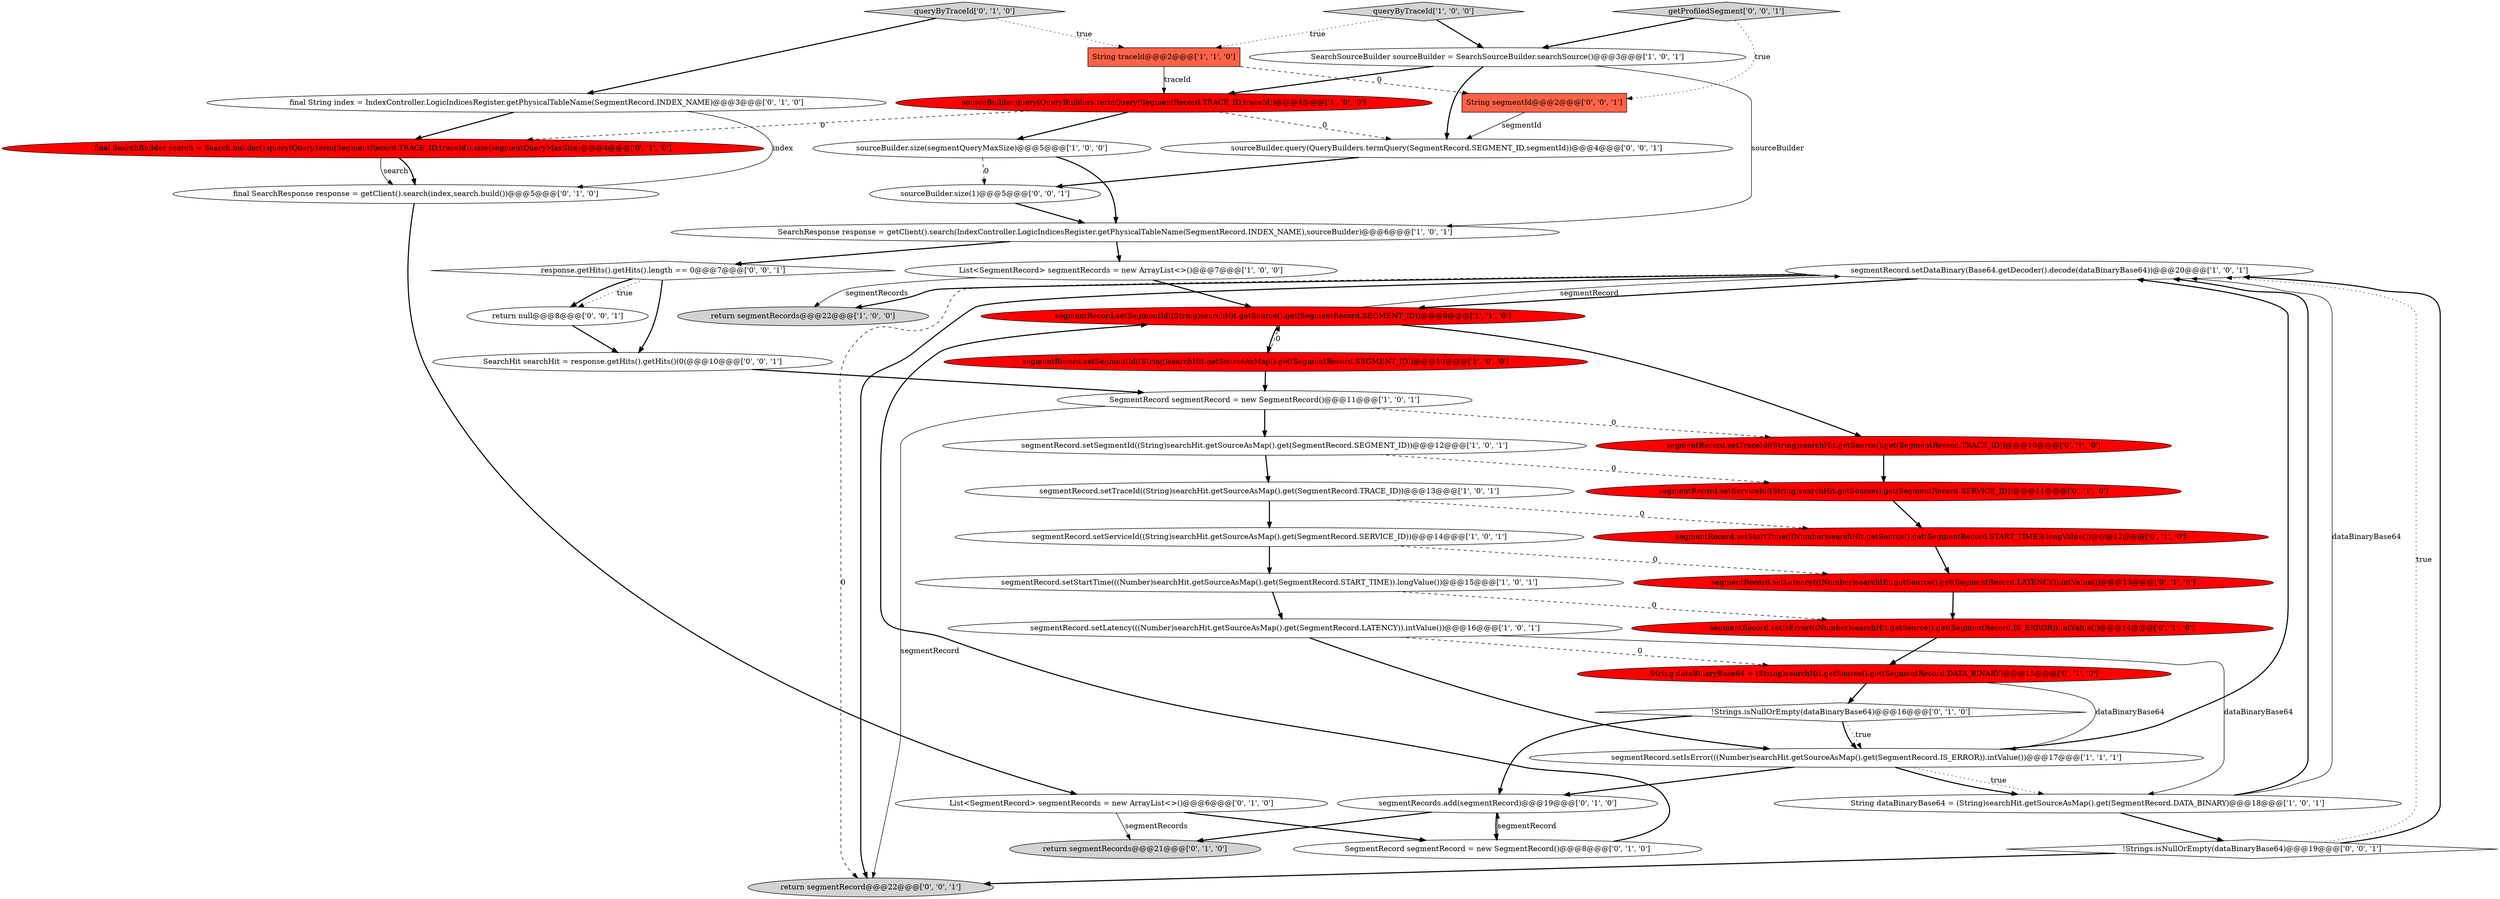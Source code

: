digraph {
3 [style = filled, label = "return segmentRecords@@@22@@@['1', '0', '0']", fillcolor = lightgray, shape = ellipse image = "AAA0AAABBB1BBB"];
42 [style = filled, label = "!Strings.isNullOrEmpty(dataBinaryBase64)@@@19@@@['0', '0', '1']", fillcolor = white, shape = diamond image = "AAA0AAABBB3BBB"];
27 [style = filled, label = "queryByTraceId['0', '1', '0']", fillcolor = lightgray, shape = diamond image = "AAA0AAABBB2BBB"];
5 [style = filled, label = "SearchSourceBuilder sourceBuilder = SearchSourceBuilder.searchSource()@@@3@@@['1', '0', '1']", fillcolor = white, shape = ellipse image = "AAA0AAABBB1BBB"];
19 [style = filled, label = "segmentRecord.setServiceId((String)searchHit.getSource().get(SegmentRecord.SERVICE_ID))@@@11@@@['0', '1', '0']", fillcolor = red, shape = ellipse image = "AAA1AAABBB2BBB"];
6 [style = filled, label = "segmentRecord.setDataBinary(Base64.getDecoder().decode(dataBinaryBase64))@@@20@@@['1', '0', '1']", fillcolor = white, shape = ellipse image = "AAA0AAABBB1BBB"];
21 [style = filled, label = "segmentRecord.setIsError(((Number)searchHit.getSource().get(SegmentRecord.IS_ERROR)).intValue())@@@14@@@['0', '1', '0']", fillcolor = red, shape = ellipse image = "AAA1AAABBB2BBB"];
22 [style = filled, label = "String dataBinaryBase64 = (String)searchHit.getSource().get(SegmentRecord.DATA_BINARY)@@@15@@@['0', '1', '0']", fillcolor = red, shape = ellipse image = "AAA1AAABBB2BBB"];
14 [style = filled, label = "segmentRecord.setTraceId((String)searchHit.getSourceAsMap().get(SegmentRecord.TRACE_ID))@@@13@@@['1', '0', '1']", fillcolor = white, shape = ellipse image = "AAA0AAABBB1BBB"];
20 [style = filled, label = "final String index = IndexController.LogicIndicesRegister.getPhysicalTableName(SegmentRecord.INDEX_NAME)@@@3@@@['0', '1', '0']", fillcolor = white, shape = ellipse image = "AAA0AAABBB2BBB"];
31 [style = filled, label = "final SearchResponse response = getClient().search(index,search.build())@@@5@@@['0', '1', '0']", fillcolor = white, shape = ellipse image = "AAA0AAABBB2BBB"];
40 [style = filled, label = "String segmentId@@@2@@@['0', '0', '1']", fillcolor = tomato, shape = box image = "AAA0AAABBB3BBB"];
24 [style = filled, label = "SegmentRecord segmentRecord = new SegmentRecord()@@@8@@@['0', '1', '0']", fillcolor = white, shape = ellipse image = "AAA0AAABBB2BBB"];
7 [style = filled, label = "queryByTraceId['1', '0', '0']", fillcolor = lightgray, shape = diamond image = "AAA0AAABBB1BBB"];
10 [style = filled, label = "List<SegmentRecord> segmentRecords = new ArrayList<>()@@@7@@@['1', '0', '0']", fillcolor = white, shape = ellipse image = "AAA0AAABBB1BBB"];
15 [style = filled, label = "String dataBinaryBase64 = (String)searchHit.getSourceAsMap().get(SegmentRecord.DATA_BINARY)@@@18@@@['1', '0', '1']", fillcolor = white, shape = ellipse image = "AAA0AAABBB1BBB"];
23 [style = filled, label = "!Strings.isNullOrEmpty(dataBinaryBase64)@@@16@@@['0', '1', '0']", fillcolor = white, shape = diamond image = "AAA0AAABBB2BBB"];
11 [style = filled, label = "segmentRecord.setStartTime(((Number)searchHit.getSourceAsMap().get(SegmentRecord.START_TIME)).longValue())@@@15@@@['1', '0', '1']", fillcolor = white, shape = ellipse image = "AAA0AAABBB1BBB"];
32 [style = filled, label = "final SearchBuilder search = Search.builder().query(Query.term(SegmentRecord.TRACE_ID,traceId)).size(segmentQueryMaxSize)@@@4@@@['0', '1', '0']", fillcolor = red, shape = ellipse image = "AAA1AAABBB2BBB"];
36 [style = filled, label = "return null@@@8@@@['0', '0', '1']", fillcolor = white, shape = ellipse image = "AAA0AAABBB3BBB"];
18 [style = filled, label = "String traceId@@@2@@@['1', '1', '0']", fillcolor = tomato, shape = box image = "AAA0AAABBB1BBB"];
13 [style = filled, label = "segmentRecord.setIsError(((Number)searchHit.getSourceAsMap().get(SegmentRecord.IS_ERROR)).intValue())@@@17@@@['1', '1', '1']", fillcolor = white, shape = ellipse image = "AAA0AAABBB1BBB"];
38 [style = filled, label = "getProfiledSegment['0', '0', '1']", fillcolor = lightgray, shape = diamond image = "AAA0AAABBB3BBB"];
29 [style = filled, label = "segmentRecords.add(segmentRecord)@@@19@@@['0', '1', '0']", fillcolor = white, shape = ellipse image = "AAA0AAABBB2BBB"];
0 [style = filled, label = "segmentRecord.setSegmentId((String)searchHit.getSourceAsMap().get(SegmentRecord.SEGMENT_ID))@@@12@@@['1', '0', '1']", fillcolor = white, shape = ellipse image = "AAA0AAABBB1BBB"];
28 [style = filled, label = "List<SegmentRecord> segmentRecords = new ArrayList<>()@@@6@@@['0', '1', '0']", fillcolor = white, shape = ellipse image = "AAA0AAABBB2BBB"];
9 [style = filled, label = "SearchResponse response = getClient().search(IndexController.LogicIndicesRegister.getPhysicalTableName(SegmentRecord.INDEX_NAME),sourceBuilder)@@@6@@@['1', '0', '1']", fillcolor = white, shape = ellipse image = "AAA0AAABBB1BBB"];
4 [style = filled, label = "sourceBuilder.query(QueryBuilders.termQuery(SegmentRecord.TRACE_ID,traceId))@@@4@@@['1', '0', '0']", fillcolor = red, shape = ellipse image = "AAA1AAABBB1BBB"];
8 [style = filled, label = "segmentRecord.setServiceId((String)searchHit.getSourceAsMap().get(SegmentRecord.SERVICE_ID))@@@14@@@['1', '0', '1']", fillcolor = white, shape = ellipse image = "AAA0AAABBB1BBB"];
30 [style = filled, label = "segmentRecord.setLatency(((Number)searchHit.getSource().get(SegmentRecord.LATENCY)).intValue())@@@13@@@['0', '1', '0']", fillcolor = red, shape = ellipse image = "AAA1AAABBB2BBB"];
16 [style = filled, label = "segmentRecord.setSegmentId((String)searchHit.getSourceAsMap().get(SegmentRecord.SEGMENT_ID))@@@10@@@['1', '0', '0']", fillcolor = red, shape = ellipse image = "AAA1AAABBB1BBB"];
1 [style = filled, label = "segmentRecord.setLatency(((Number)searchHit.getSourceAsMap().get(SegmentRecord.LATENCY)).intValue())@@@16@@@['1', '0', '1']", fillcolor = white, shape = ellipse image = "AAA0AAABBB1BBB"];
17 [style = filled, label = "segmentRecord.setSegmentId((String)searchHit.getSource().get(SegmentRecord.SEGMENT_ID))@@@9@@@['1', '1', '0']", fillcolor = red, shape = ellipse image = "AAA1AAABBB1BBB"];
37 [style = filled, label = "return segmentRecord@@@22@@@['0', '0', '1']", fillcolor = lightgray, shape = ellipse image = "AAA0AAABBB3BBB"];
25 [style = filled, label = "segmentRecord.setStartTime(((Number)searchHit.getSource().get(SegmentRecord.START_TIME)).longValue())@@@12@@@['0', '1', '0']", fillcolor = red, shape = ellipse image = "AAA1AAABBB2BBB"];
12 [style = filled, label = "SegmentRecord segmentRecord = new SegmentRecord()@@@11@@@['1', '0', '1']", fillcolor = white, shape = ellipse image = "AAA0AAABBB1BBB"];
39 [style = filled, label = "sourceBuilder.size(1)@@@5@@@['0', '0', '1']", fillcolor = white, shape = ellipse image = "AAA0AAABBB3BBB"];
41 [style = filled, label = "SearchHit searchHit = response.getHits().getHits()(0(@@@10@@@['0', '0', '1']", fillcolor = white, shape = ellipse image = "AAA0AAABBB3BBB"];
35 [style = filled, label = "sourceBuilder.query(QueryBuilders.termQuery(SegmentRecord.SEGMENT_ID,segmentId))@@@4@@@['0', '0', '1']", fillcolor = white, shape = ellipse image = "AAA0AAABBB3BBB"];
26 [style = filled, label = "segmentRecord.setTraceId((String)searchHit.getSource().get(SegmentRecord.TRACE_ID))@@@10@@@['0', '1', '0']", fillcolor = red, shape = ellipse image = "AAA1AAABBB2BBB"];
33 [style = filled, label = "return segmentRecords@@@21@@@['0', '1', '0']", fillcolor = lightgray, shape = ellipse image = "AAA0AAABBB2BBB"];
2 [style = filled, label = "sourceBuilder.size(segmentQueryMaxSize)@@@5@@@['1', '0', '0']", fillcolor = white, shape = ellipse image = "AAA0AAABBB1BBB"];
34 [style = filled, label = "response.getHits().getHits().length == 0@@@7@@@['0', '0', '1']", fillcolor = white, shape = diamond image = "AAA0AAABBB3BBB"];
6->17 [style = bold, label=""];
32->31 [style = solid, label="search"];
6->3 [style = bold, label=""];
38->5 [style = bold, label=""];
18->40 [style = dashed, label="0"];
17->26 [style = bold, label=""];
42->37 [style = bold, label=""];
22->13 [style = solid, label="dataBinaryBase64"];
12->37 [style = solid, label="segmentRecord"];
36->41 [style = bold, label=""];
5->9 [style = solid, label="sourceBuilder"];
11->1 [style = bold, label=""];
14->25 [style = dashed, label="0"];
39->9 [style = bold, label=""];
0->19 [style = dashed, label="0"];
25->30 [style = bold, label=""];
34->36 [style = dotted, label="true"];
28->33 [style = solid, label="segmentRecords"];
35->39 [style = bold, label=""];
42->6 [style = dotted, label="true"];
20->32 [style = bold, label=""];
10->17 [style = bold, label=""];
15->6 [style = bold, label=""];
34->41 [style = bold, label=""];
20->31 [style = solid, label="index"];
4->2 [style = bold, label=""];
2->9 [style = bold, label=""];
9->10 [style = bold, label=""];
26->19 [style = bold, label=""];
6->37 [style = dashed, label="0"];
12->0 [style = bold, label=""];
22->23 [style = bold, label=""];
1->13 [style = bold, label=""];
19->25 [style = bold, label=""];
1->22 [style = dashed, label="0"];
23->29 [style = bold, label=""];
6->37 [style = bold, label=""];
4->32 [style = dashed, label="0"];
12->26 [style = dashed, label="0"];
13->29 [style = bold, label=""];
0->14 [style = bold, label=""];
24->29 [style = solid, label="segmentRecord"];
7->5 [style = bold, label=""];
30->21 [style = bold, label=""];
29->33 [style = bold, label=""];
40->35 [style = solid, label="segmentId"];
15->6 [style = solid, label="dataBinaryBase64"];
15->42 [style = bold, label=""];
42->6 [style = bold, label=""];
21->22 [style = bold, label=""];
23->13 [style = bold, label=""];
10->3 [style = solid, label="segmentRecords"];
18->4 [style = solid, label="traceId"];
5->4 [style = bold, label=""];
1->15 [style = solid, label="dataBinaryBase64"];
24->17 [style = bold, label=""];
34->36 [style = bold, label=""];
23->13 [style = dotted, label="true"];
2->39 [style = dashed, label="0"];
7->18 [style = dotted, label="true"];
28->24 [style = bold, label=""];
13->15 [style = dotted, label="true"];
17->6 [style = solid, label="segmentRecord"];
14->8 [style = bold, label=""];
13->15 [style = bold, label=""];
31->28 [style = bold, label=""];
41->12 [style = bold, label=""];
13->6 [style = bold, label=""];
16->17 [style = dashed, label="0"];
8->30 [style = dashed, label="0"];
11->21 [style = dashed, label="0"];
29->24 [style = bold, label=""];
27->18 [style = dotted, label="true"];
8->11 [style = bold, label=""];
16->12 [style = bold, label=""];
27->20 [style = bold, label=""];
32->31 [style = bold, label=""];
5->35 [style = bold, label=""];
38->40 [style = dotted, label="true"];
17->16 [style = bold, label=""];
4->35 [style = dashed, label="0"];
9->34 [style = bold, label=""];
}
